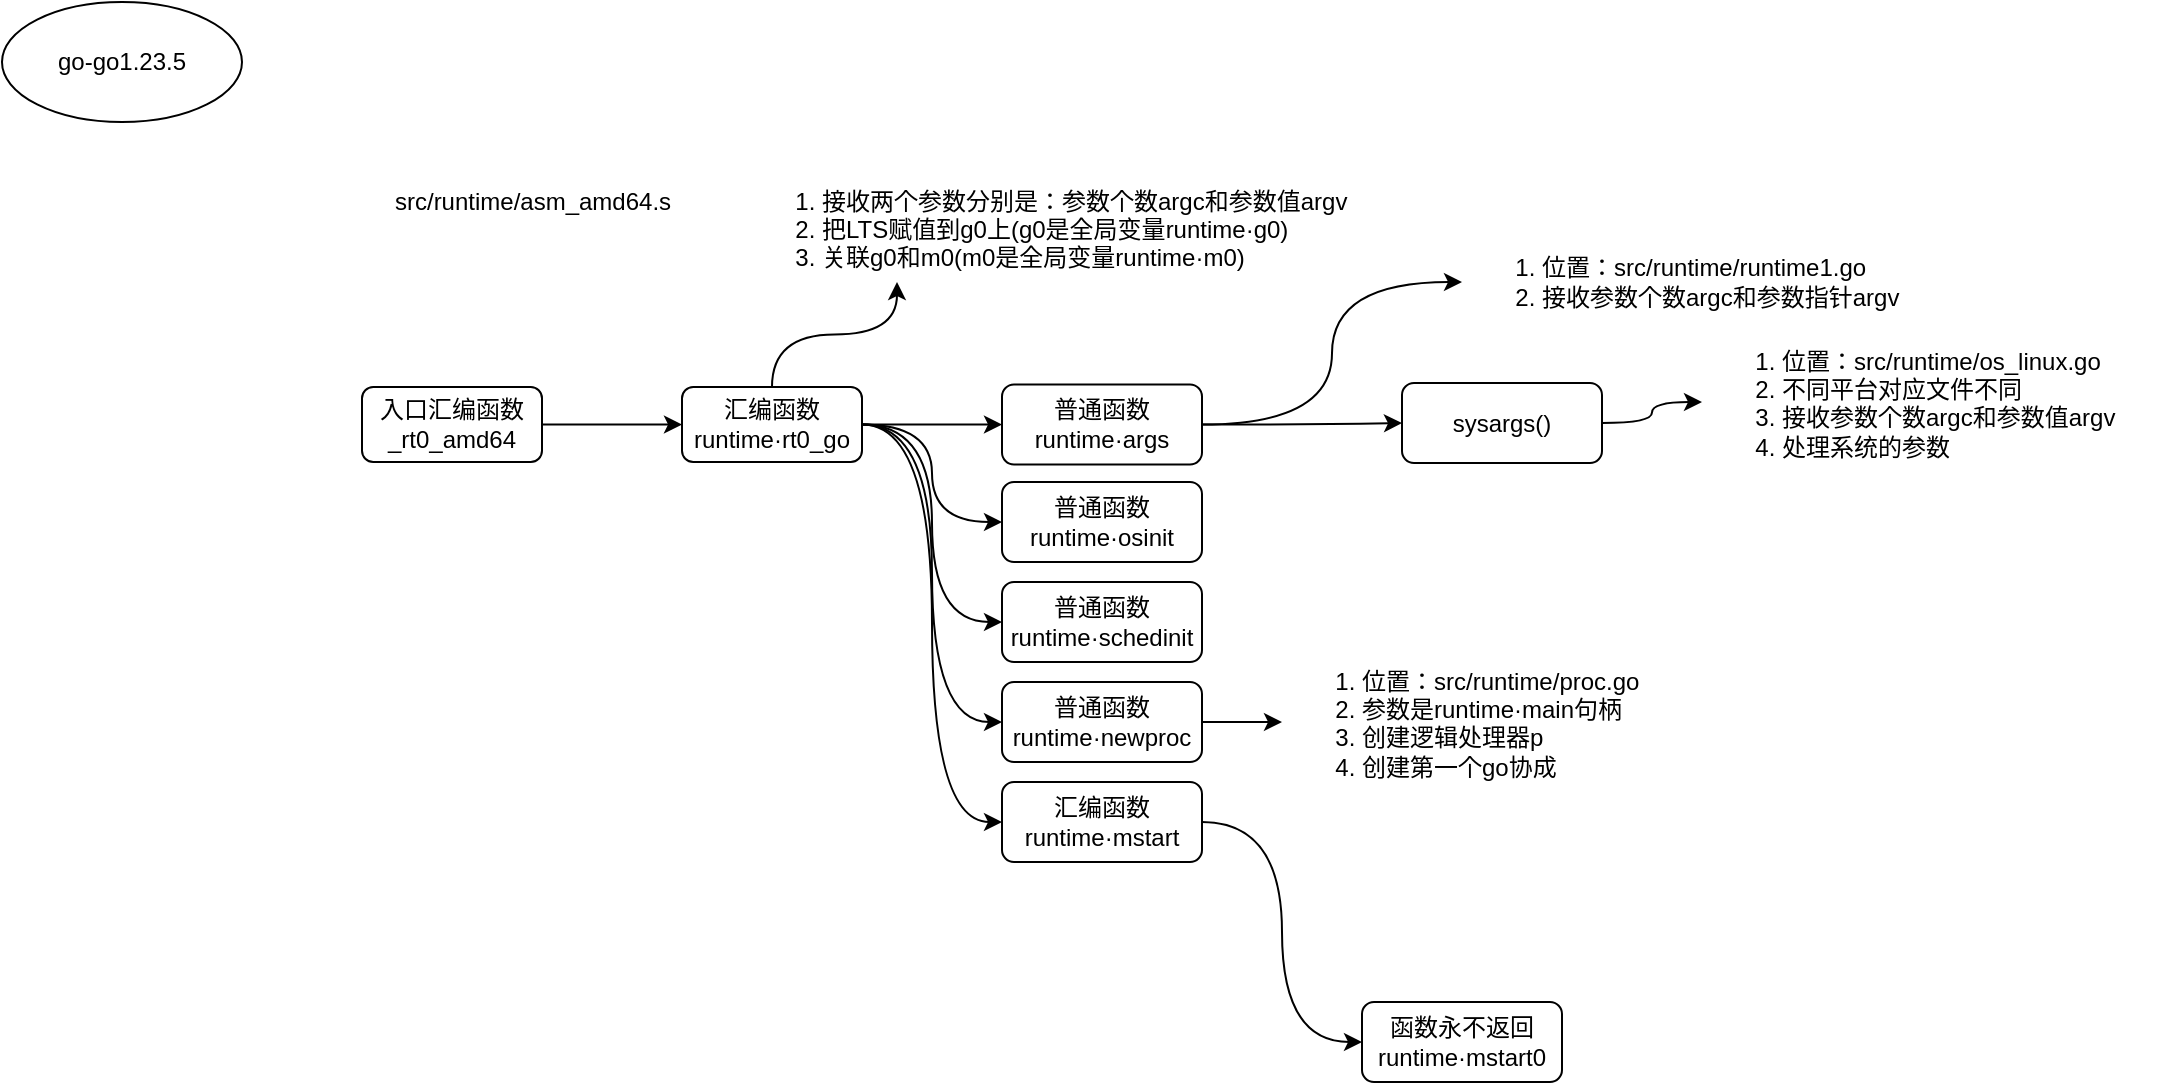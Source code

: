 <mxfile version="14.6.13" type="device"><diagram id="-mBx3Ixp7dYao347Tj0u" name="第 1 页"><mxGraphModel dx="744" dy="641" grid="1" gridSize="10" guides="1" tooltips="1" connect="1" arrows="1" fold="1" page="1" pageScale="1" pageWidth="827" pageHeight="1169" math="0" shadow="0"><root><mxCell id="0"/><mxCell id="1" parent="0"/><mxCell id="geAd1bpVaWgyXcSrwKbX-6" style="edgeStyle=orthogonalEdgeStyle;rounded=0;orthogonalLoop=1;jettySize=auto;html=1;entryX=0;entryY=0.5;entryDx=0;entryDy=0;" edge="1" parent="1" source="geAd1bpVaWgyXcSrwKbX-2" target="geAd1bpVaWgyXcSrwKbX-5"><mxGeometry relative="1" as="geometry"/></mxCell><mxCell id="geAd1bpVaWgyXcSrwKbX-2" value="入口汇编函数&lt;br&gt;_rt0_amd64" style="rounded=1;whiteSpace=wrap;html=1;" vertex="1" parent="1"><mxGeometry x="200" y="202.5" width="90" height="37.5" as="geometry"/></mxCell><mxCell id="geAd1bpVaWgyXcSrwKbX-3" value="&lt;span&gt;go-go1.23.5&lt;/span&gt;" style="ellipse;whiteSpace=wrap;html=1;" vertex="1" parent="1"><mxGeometry x="20" y="10" width="120" height="60" as="geometry"/></mxCell><mxCell id="geAd1bpVaWgyXcSrwKbX-4" value="&lt;span&gt;src/runtime/asm_amd64.s&lt;/span&gt;" style="text;html=1;align=center;verticalAlign=middle;resizable=0;points=[];autosize=1;strokeColor=none;" vertex="1" parent="1"><mxGeometry x="210" y="100" width="150" height="20" as="geometry"/></mxCell><mxCell id="geAd1bpVaWgyXcSrwKbX-38" style="edgeStyle=orthogonalEdgeStyle;curved=1;rounded=0;orthogonalLoop=1;jettySize=auto;html=1;entryX=0.25;entryY=1;entryDx=0;entryDy=0;fontSize=12;strokeWidth=1;" edge="1" parent="1" source="geAd1bpVaWgyXcSrwKbX-5" target="geAd1bpVaWgyXcSrwKbX-30"><mxGeometry relative="1" as="geometry"/></mxCell><mxCell id="geAd1bpVaWgyXcSrwKbX-53" style="edgeStyle=orthogonalEdgeStyle;curved=1;rounded=0;orthogonalLoop=1;jettySize=auto;html=1;entryX=0;entryY=0.5;entryDx=0;entryDy=0;fontSize=12;strokeWidth=1;" edge="1" parent="1" source="geAd1bpVaWgyXcSrwKbX-5" target="geAd1bpVaWgyXcSrwKbX-32"><mxGeometry relative="1" as="geometry"/></mxCell><mxCell id="geAd1bpVaWgyXcSrwKbX-54" style="edgeStyle=orthogonalEdgeStyle;curved=1;rounded=0;orthogonalLoop=1;jettySize=auto;html=1;entryX=0;entryY=0.5;entryDx=0;entryDy=0;fontSize=12;strokeWidth=1;" edge="1" parent="1" source="geAd1bpVaWgyXcSrwKbX-5" target="geAd1bpVaWgyXcSrwKbX-33"><mxGeometry relative="1" as="geometry"/></mxCell><mxCell id="geAd1bpVaWgyXcSrwKbX-55" style="edgeStyle=orthogonalEdgeStyle;curved=1;rounded=0;orthogonalLoop=1;jettySize=auto;html=1;entryX=0;entryY=0.5;entryDx=0;entryDy=0;fontSize=12;strokeWidth=1;" edge="1" parent="1" source="geAd1bpVaWgyXcSrwKbX-5" target="geAd1bpVaWgyXcSrwKbX-34"><mxGeometry relative="1" as="geometry"/></mxCell><mxCell id="geAd1bpVaWgyXcSrwKbX-56" style="edgeStyle=orthogonalEdgeStyle;curved=1;rounded=0;orthogonalLoop=1;jettySize=auto;html=1;entryX=0;entryY=0.5;entryDx=0;entryDy=0;fontSize=12;strokeWidth=1;" edge="1" parent="1" source="geAd1bpVaWgyXcSrwKbX-5" target="geAd1bpVaWgyXcSrwKbX-39"><mxGeometry relative="1" as="geometry"/></mxCell><mxCell id="geAd1bpVaWgyXcSrwKbX-57" style="edgeStyle=orthogonalEdgeStyle;curved=1;rounded=0;orthogonalLoop=1;jettySize=auto;html=1;entryX=0;entryY=0.5;entryDx=0;entryDy=0;fontSize=12;strokeWidth=1;" edge="1" parent="1" source="geAd1bpVaWgyXcSrwKbX-5" target="geAd1bpVaWgyXcSrwKbX-40"><mxGeometry relative="1" as="geometry"/></mxCell><mxCell id="geAd1bpVaWgyXcSrwKbX-5" value="汇编函数&lt;br&gt;runtime·rt0_go" style="rounded=1;whiteSpace=wrap;html=1;" vertex="1" parent="1"><mxGeometry x="360" y="202.5" width="90" height="37.5" as="geometry"/></mxCell><mxCell id="geAd1bpVaWgyXcSrwKbX-30" value="&lt;ol style=&quot;font-size: 12px&quot;&gt;&lt;li style=&quot;font-size: 12px&quot;&gt;接收两个参数分别是：参数个数argc和参数值argv&lt;/li&gt;&lt;li style=&quot;font-size: 12px&quot;&gt;把LTS赋值到g0上(g0是全局变量&lt;span style=&quot;font-size: 12px&quot;&gt;runtime·g0)&lt;/span&gt;&lt;/li&gt;&lt;li style=&quot;font-size: 12px&quot;&gt;&lt;span style=&quot;font-size: 12px&quot;&gt;关联g0和m0(m0是全局变量runtime·m0)&lt;/span&gt;&lt;/li&gt;&lt;/ol&gt;" style="text;strokeColor=none;fillColor=none;html=1;verticalAlign=middle;overflow=hidden;align=left;spacing=0;labelBorderColor=none;labelBackgroundColor=none;imageWidth=24;imageHeight=24;arcSize=12;fontSize=12;absoluteArcSize=0;fillOpacity=100;" vertex="1" parent="1"><mxGeometry x="390" y="90" width="310" height="60" as="geometry"/></mxCell><mxCell id="geAd1bpVaWgyXcSrwKbX-60" style="edgeStyle=orthogonalEdgeStyle;curved=1;rounded=0;orthogonalLoop=1;jettySize=auto;html=1;entryX=0;entryY=0.5;entryDx=0;entryDy=0;fontSize=12;strokeWidth=1;" edge="1" parent="1" source="geAd1bpVaWgyXcSrwKbX-32" target="geAd1bpVaWgyXcSrwKbX-59"><mxGeometry relative="1" as="geometry"/></mxCell><mxCell id="geAd1bpVaWgyXcSrwKbX-62" style="edgeStyle=orthogonalEdgeStyle;curved=1;rounded=0;orthogonalLoop=1;jettySize=auto;html=1;fontSize=12;strokeWidth=1;" edge="1" parent="1" source="geAd1bpVaWgyXcSrwKbX-32" target="geAd1bpVaWgyXcSrwKbX-61"><mxGeometry relative="1" as="geometry"/></mxCell><mxCell id="geAd1bpVaWgyXcSrwKbX-32" value="普通函数&lt;br&gt;runtime·args" style="rounded=1;whiteSpace=wrap;html=1;labelBackgroundColor=none;align=center;" vertex="1" parent="1"><mxGeometry x="520" y="201.25" width="100" height="40" as="geometry"/></mxCell><mxCell id="geAd1bpVaWgyXcSrwKbX-33" value="普通函数&lt;br&gt;runtime·osinit" style="rounded=1;whiteSpace=wrap;html=1;labelBackgroundColor=none;align=center;" vertex="1" parent="1"><mxGeometry x="520" y="250" width="100" height="40" as="geometry"/></mxCell><mxCell id="geAd1bpVaWgyXcSrwKbX-34" value="普通函数&lt;br&gt;runtime·schedinit" style="rounded=1;whiteSpace=wrap;html=1;labelBackgroundColor=none;align=center;" vertex="1" parent="1"><mxGeometry x="520" y="300" width="100" height="40" as="geometry"/></mxCell><mxCell id="geAd1bpVaWgyXcSrwKbX-49" style="edgeStyle=orthogonalEdgeStyle;curved=1;rounded=0;orthogonalLoop=1;jettySize=auto;html=1;entryX=0;entryY=0.5;entryDx=0;entryDy=0;fontSize=12;strokeWidth=1;" edge="1" parent="1" source="geAd1bpVaWgyXcSrwKbX-39" target="geAd1bpVaWgyXcSrwKbX-48"><mxGeometry relative="1" as="geometry"/></mxCell><mxCell id="geAd1bpVaWgyXcSrwKbX-39" value="普通函数&lt;br&gt;runtime·newproc" style="rounded=1;whiteSpace=wrap;html=1;labelBackgroundColor=none;align=center;" vertex="1" parent="1"><mxGeometry x="520" y="350" width="100" height="40" as="geometry"/></mxCell><mxCell id="geAd1bpVaWgyXcSrwKbX-52" style="edgeStyle=orthogonalEdgeStyle;curved=1;rounded=0;orthogonalLoop=1;jettySize=auto;html=1;entryX=0;entryY=0.5;entryDx=0;entryDy=0;fontSize=12;strokeWidth=1;" edge="1" parent="1" source="geAd1bpVaWgyXcSrwKbX-40" target="geAd1bpVaWgyXcSrwKbX-45"><mxGeometry relative="1" as="geometry"/></mxCell><mxCell id="geAd1bpVaWgyXcSrwKbX-40" value="汇编函数&lt;br&gt;runtime·mstart" style="rounded=1;whiteSpace=wrap;html=1;labelBackgroundColor=none;align=center;" vertex="1" parent="1"><mxGeometry x="520" y="400" width="100" height="40" as="geometry"/></mxCell><mxCell id="geAd1bpVaWgyXcSrwKbX-45" value="&lt;span&gt;函数永不返回&lt;/span&gt;&lt;br&gt;runtime·mstart0" style="rounded=1;whiteSpace=wrap;html=1;labelBackgroundColor=none;align=center;" vertex="1" parent="1"><mxGeometry x="700" y="510" width="100" height="40" as="geometry"/></mxCell><mxCell id="geAd1bpVaWgyXcSrwKbX-48" value="&lt;ol&gt;&lt;li&gt;&lt;span style=&quot;font-size: 12px ; text-align: center&quot;&gt;位置：&lt;/span&gt;src/runtime/proc.go&lt;/li&gt;&lt;li style=&quot;font-size: 12px&quot;&gt;&lt;span style=&quot;text-align: center&quot;&gt;参数是runtime·main句柄&lt;/span&gt;&lt;br&gt;&lt;/li&gt;&lt;li style=&quot;font-size: 12px&quot;&gt;创建逻辑处理器p&lt;/li&gt;&lt;li style=&quot;font-size: 12px&quot;&gt;创建第一个go协成&lt;/li&gt;&lt;/ol&gt;" style="text;strokeColor=none;fillColor=none;html=1;verticalAlign=middle;overflow=hidden;align=left;spacing=0;labelBorderColor=none;labelBackgroundColor=none;imageWidth=24;imageHeight=24;arcSize=12;fontSize=12;absoluteArcSize=0;fillOpacity=100;" vertex="1" parent="1"><mxGeometry x="660" y="330" width="190" height="80" as="geometry"/></mxCell><mxCell id="geAd1bpVaWgyXcSrwKbX-59" value="&lt;ol&gt;&lt;li&gt;&lt;span style=&quot;font-size: 12px ; text-align: center&quot;&gt;位置：&lt;/span&gt;src/runtime/runtime1.go&lt;/li&gt;&lt;li style=&quot;font-size: 12px&quot;&gt;接收参数个数argc和参数指针argv&lt;/li&gt;&lt;/ol&gt;" style="text;strokeColor=none;fillColor=none;html=1;verticalAlign=middle;overflow=hidden;align=left;spacing=0;labelBorderColor=none;labelBackgroundColor=none;imageWidth=24;imageHeight=24;arcSize=12;fontSize=12;absoluteArcSize=0;fillOpacity=100;" vertex="1" parent="1"><mxGeometry x="750" y="110" width="240" height="80" as="geometry"/></mxCell><mxCell id="geAd1bpVaWgyXcSrwKbX-64" style="edgeStyle=orthogonalEdgeStyle;curved=1;rounded=0;orthogonalLoop=1;jettySize=auto;html=1;fontSize=12;strokeWidth=1;" edge="1" parent="1" source="geAd1bpVaWgyXcSrwKbX-61" target="geAd1bpVaWgyXcSrwKbX-63"><mxGeometry relative="1" as="geometry"/></mxCell><mxCell id="geAd1bpVaWgyXcSrwKbX-61" value="sysargs()" style="rounded=1;whiteSpace=wrap;html=1;labelBackgroundColor=none;align=center;" vertex="1" parent="1"><mxGeometry x="720" y="200.5" width="100" height="40" as="geometry"/></mxCell><mxCell id="geAd1bpVaWgyXcSrwKbX-63" value="&lt;ol&gt;&lt;li&gt;&lt;span style=&quot;font-size: 12px ; text-align: center&quot;&gt;位置：&lt;/span&gt;src/runtime/os_linux.go&lt;/li&gt;&lt;li&gt;不同平台对应文件不同&lt;/li&gt;&lt;li style=&quot;font-size: 12px&quot;&gt;接收参数个数argc和参数值argv&lt;/li&gt;&lt;li style=&quot;font-size: 12px&quot;&gt;处理系统的参数&lt;/li&gt;&lt;/ol&gt;" style="text;strokeColor=none;fillColor=none;html=1;verticalAlign=middle;overflow=hidden;align=left;spacing=0;labelBorderColor=none;labelBackgroundColor=none;imageWidth=24;imageHeight=24;arcSize=12;fontSize=12;absoluteArcSize=0;fillOpacity=100;" vertex="1" parent="1"><mxGeometry x="870" y="170" width="240" height="80" as="geometry"/></mxCell></root></mxGraphModel></diagram></mxfile>